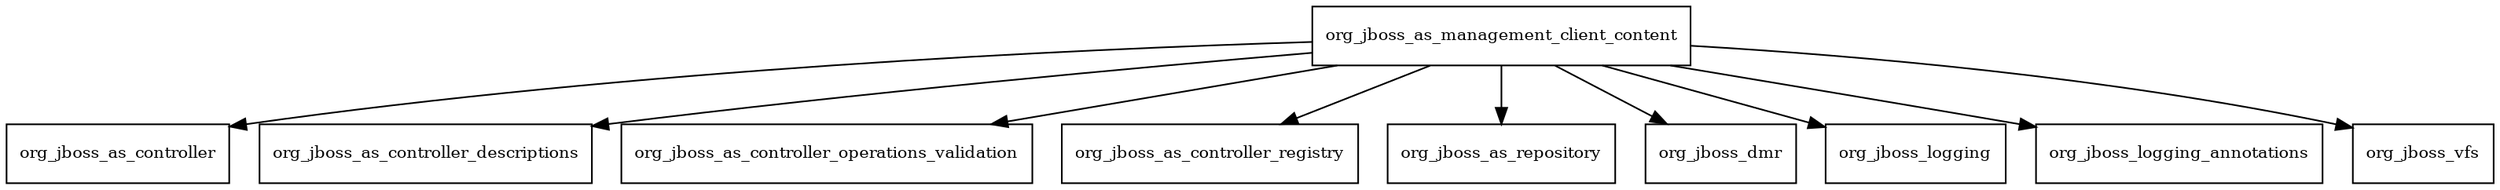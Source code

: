 digraph jboss_as_management_client_content_7_4_0_Final_redhat_19_package_dependencies {
  node [shape = box, fontsize=10.0];
  org_jboss_as_management_client_content -> org_jboss_as_controller;
  org_jboss_as_management_client_content -> org_jboss_as_controller_descriptions;
  org_jboss_as_management_client_content -> org_jboss_as_controller_operations_validation;
  org_jboss_as_management_client_content -> org_jboss_as_controller_registry;
  org_jboss_as_management_client_content -> org_jboss_as_repository;
  org_jboss_as_management_client_content -> org_jboss_dmr;
  org_jboss_as_management_client_content -> org_jboss_logging;
  org_jboss_as_management_client_content -> org_jboss_logging_annotations;
  org_jboss_as_management_client_content -> org_jboss_vfs;
}
